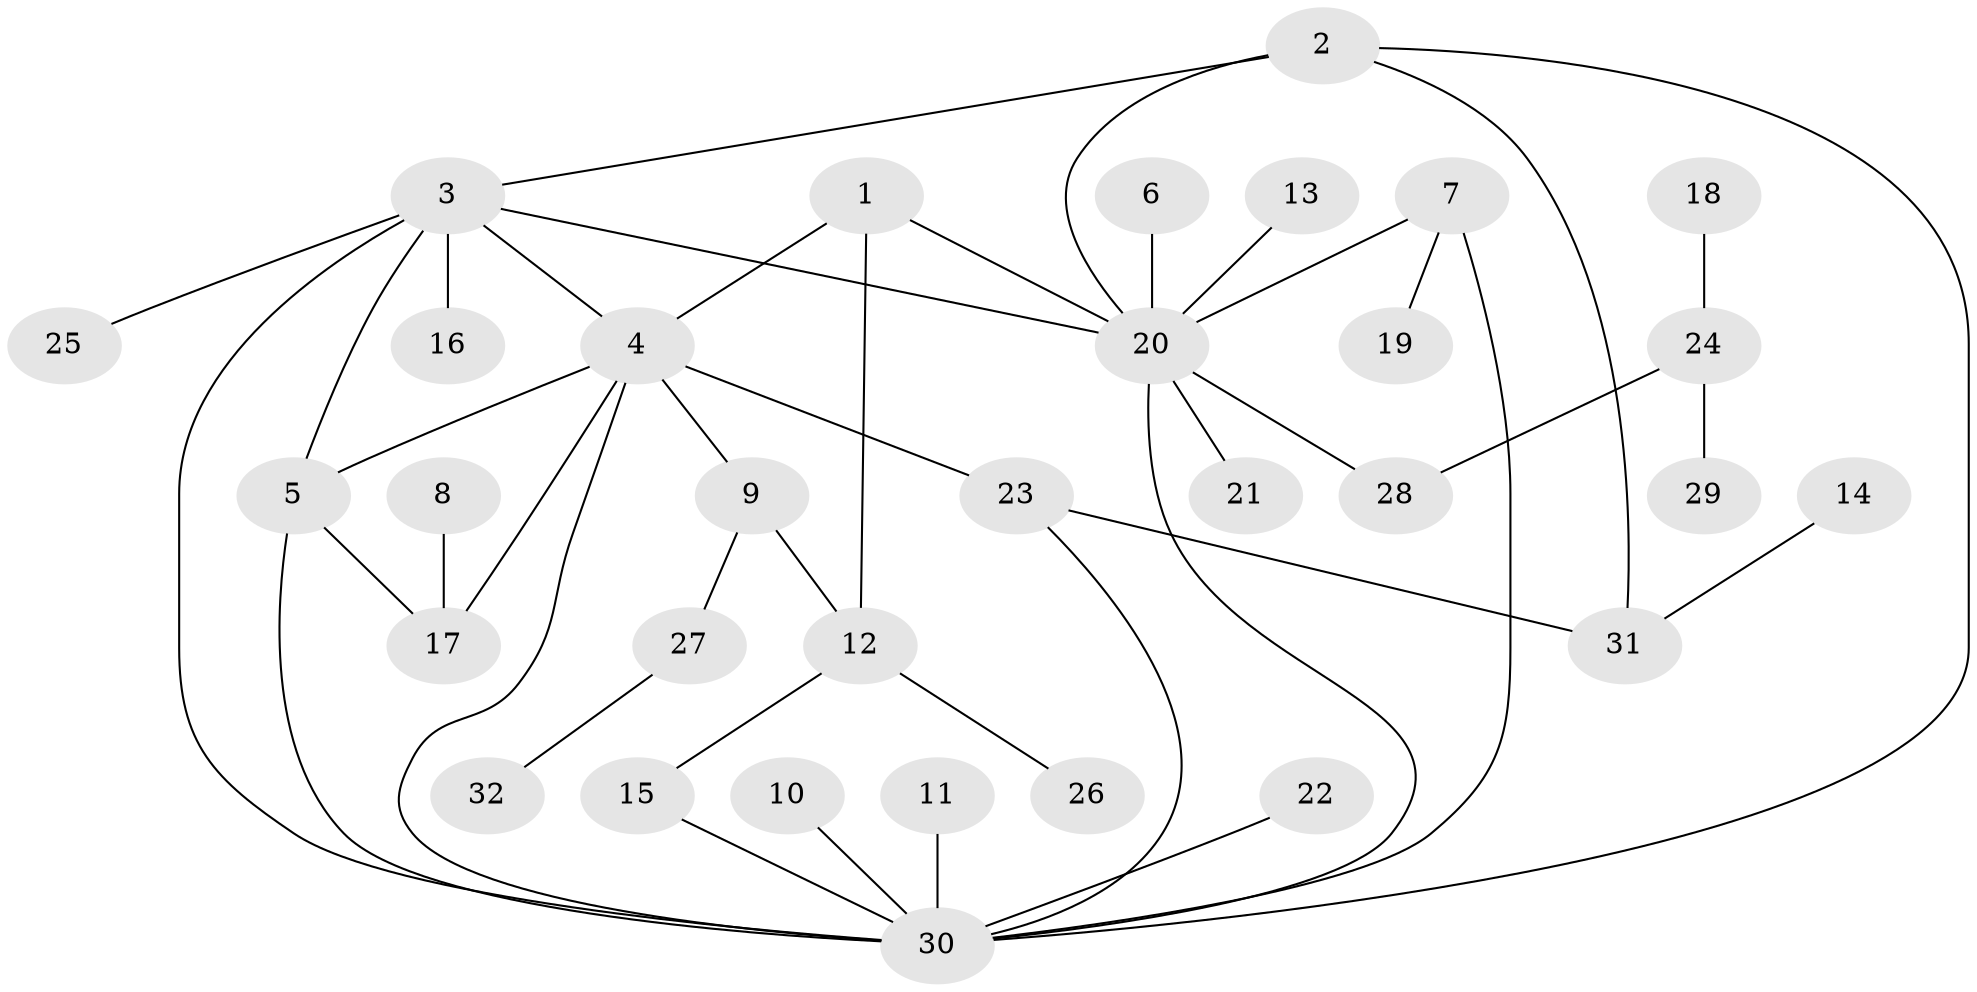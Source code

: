 // original degree distribution, {4: 0.13725490196078433, 7: 0.0196078431372549, 6: 0.0196078431372549, 10: 0.0196078431372549, 3: 0.11764705882352941, 12: 0.0196078431372549, 2: 0.21568627450980393, 1: 0.45098039215686275}
// Generated by graph-tools (version 1.1) at 2025/37/03/04/25 23:37:48]
// undirected, 32 vertices, 44 edges
graph export_dot {
  node [color=gray90,style=filled];
  1;
  2;
  3;
  4;
  5;
  6;
  7;
  8;
  9;
  10;
  11;
  12;
  13;
  14;
  15;
  16;
  17;
  18;
  19;
  20;
  21;
  22;
  23;
  24;
  25;
  26;
  27;
  28;
  29;
  30;
  31;
  32;
  1 -- 4 [weight=1.0];
  1 -- 12 [weight=1.0];
  1 -- 20 [weight=1.0];
  2 -- 3 [weight=1.0];
  2 -- 20 [weight=1.0];
  2 -- 30 [weight=1.0];
  2 -- 31 [weight=1.0];
  3 -- 4 [weight=1.0];
  3 -- 5 [weight=1.0];
  3 -- 16 [weight=1.0];
  3 -- 20 [weight=1.0];
  3 -- 25 [weight=1.0];
  3 -- 30 [weight=1.0];
  4 -- 5 [weight=1.0];
  4 -- 9 [weight=1.0];
  4 -- 17 [weight=1.0];
  4 -- 23 [weight=1.0];
  4 -- 30 [weight=1.0];
  5 -- 17 [weight=1.0];
  5 -- 30 [weight=1.0];
  6 -- 20 [weight=1.0];
  7 -- 19 [weight=1.0];
  7 -- 20 [weight=1.0];
  7 -- 30 [weight=1.0];
  8 -- 17 [weight=1.0];
  9 -- 12 [weight=1.0];
  9 -- 27 [weight=1.0];
  10 -- 30 [weight=1.0];
  11 -- 30 [weight=1.0];
  12 -- 15 [weight=1.0];
  12 -- 26 [weight=1.0];
  13 -- 20 [weight=1.0];
  14 -- 31 [weight=1.0];
  15 -- 30 [weight=1.0];
  18 -- 24 [weight=1.0];
  20 -- 21 [weight=1.0];
  20 -- 28 [weight=1.0];
  20 -- 30 [weight=1.0];
  22 -- 30 [weight=1.0];
  23 -- 30 [weight=1.0];
  23 -- 31 [weight=1.0];
  24 -- 28 [weight=1.0];
  24 -- 29 [weight=1.0];
  27 -- 32 [weight=1.0];
}
